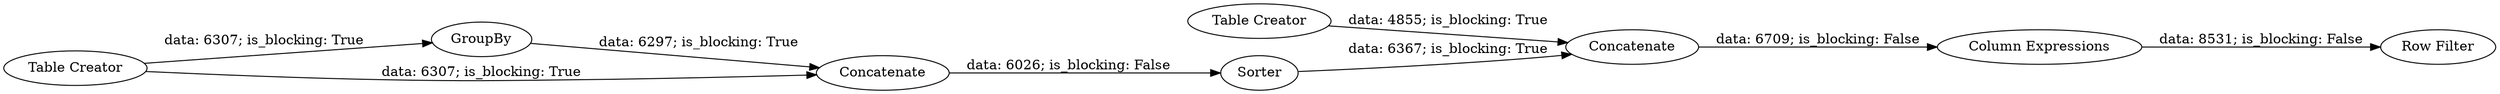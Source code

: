digraph {
	"5131396246534653850_80" [label=GroupBy]
	"5131396246534653850_154" [label=Concatenate]
	"5131396246534653850_81" [label=Concatenate]
	"5131396246534653850_76" [label="Table Creator"]
	"5131396246534653850_155" [label="Row Filter"]
	"5131396246534653850_153" [label="Table Creator"]
	"5131396246534653850_151" [label=Sorter]
	"5131396246534653850_152" [label="Column Expressions"]
	"5131396246534653850_80" -> "5131396246534653850_81" [label="data: 6297; is_blocking: True"]
	"5131396246534653850_76" -> "5131396246534653850_81" [label="data: 6307; is_blocking: True"]
	"5131396246534653850_151" -> "5131396246534653850_154" [label="data: 6367; is_blocking: True"]
	"5131396246534653850_154" -> "5131396246534653850_152" [label="data: 6709; is_blocking: False"]
	"5131396246534653850_152" -> "5131396246534653850_155" [label="data: 8531; is_blocking: False"]
	"5131396246534653850_81" -> "5131396246534653850_151" [label="data: 6026; is_blocking: False"]
	"5131396246534653850_76" -> "5131396246534653850_80" [label="data: 6307; is_blocking: True"]
	"5131396246534653850_153" -> "5131396246534653850_154" [label="data: 4855; is_blocking: True"]
	rankdir=LR
}
